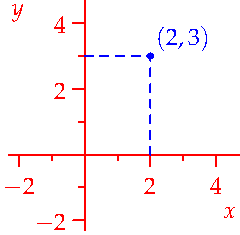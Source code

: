 settings.tex="pdflatex";

texpreamble("\usepackage{amsmath}
\usepackage{amsthm,amssymb}
\usepackage{mathpazo}
\usepackage[svgnames]{xcolor}
");
import graph;

size(120);

xaxis("$x$",-2.3,4.7,red,RightTicks(new real[]{-2,2,4},new real[]{-1,1,3}));
yaxis("$y$",-2.3,4.7,red,LeftTicks(new real[]{-2,2,4},new real[]{-1,1,3}));

dot("$(2,3)$",(2,3),NE,blue);
draw((2,0)--(2,3)--(0,3),blue+dashed);

